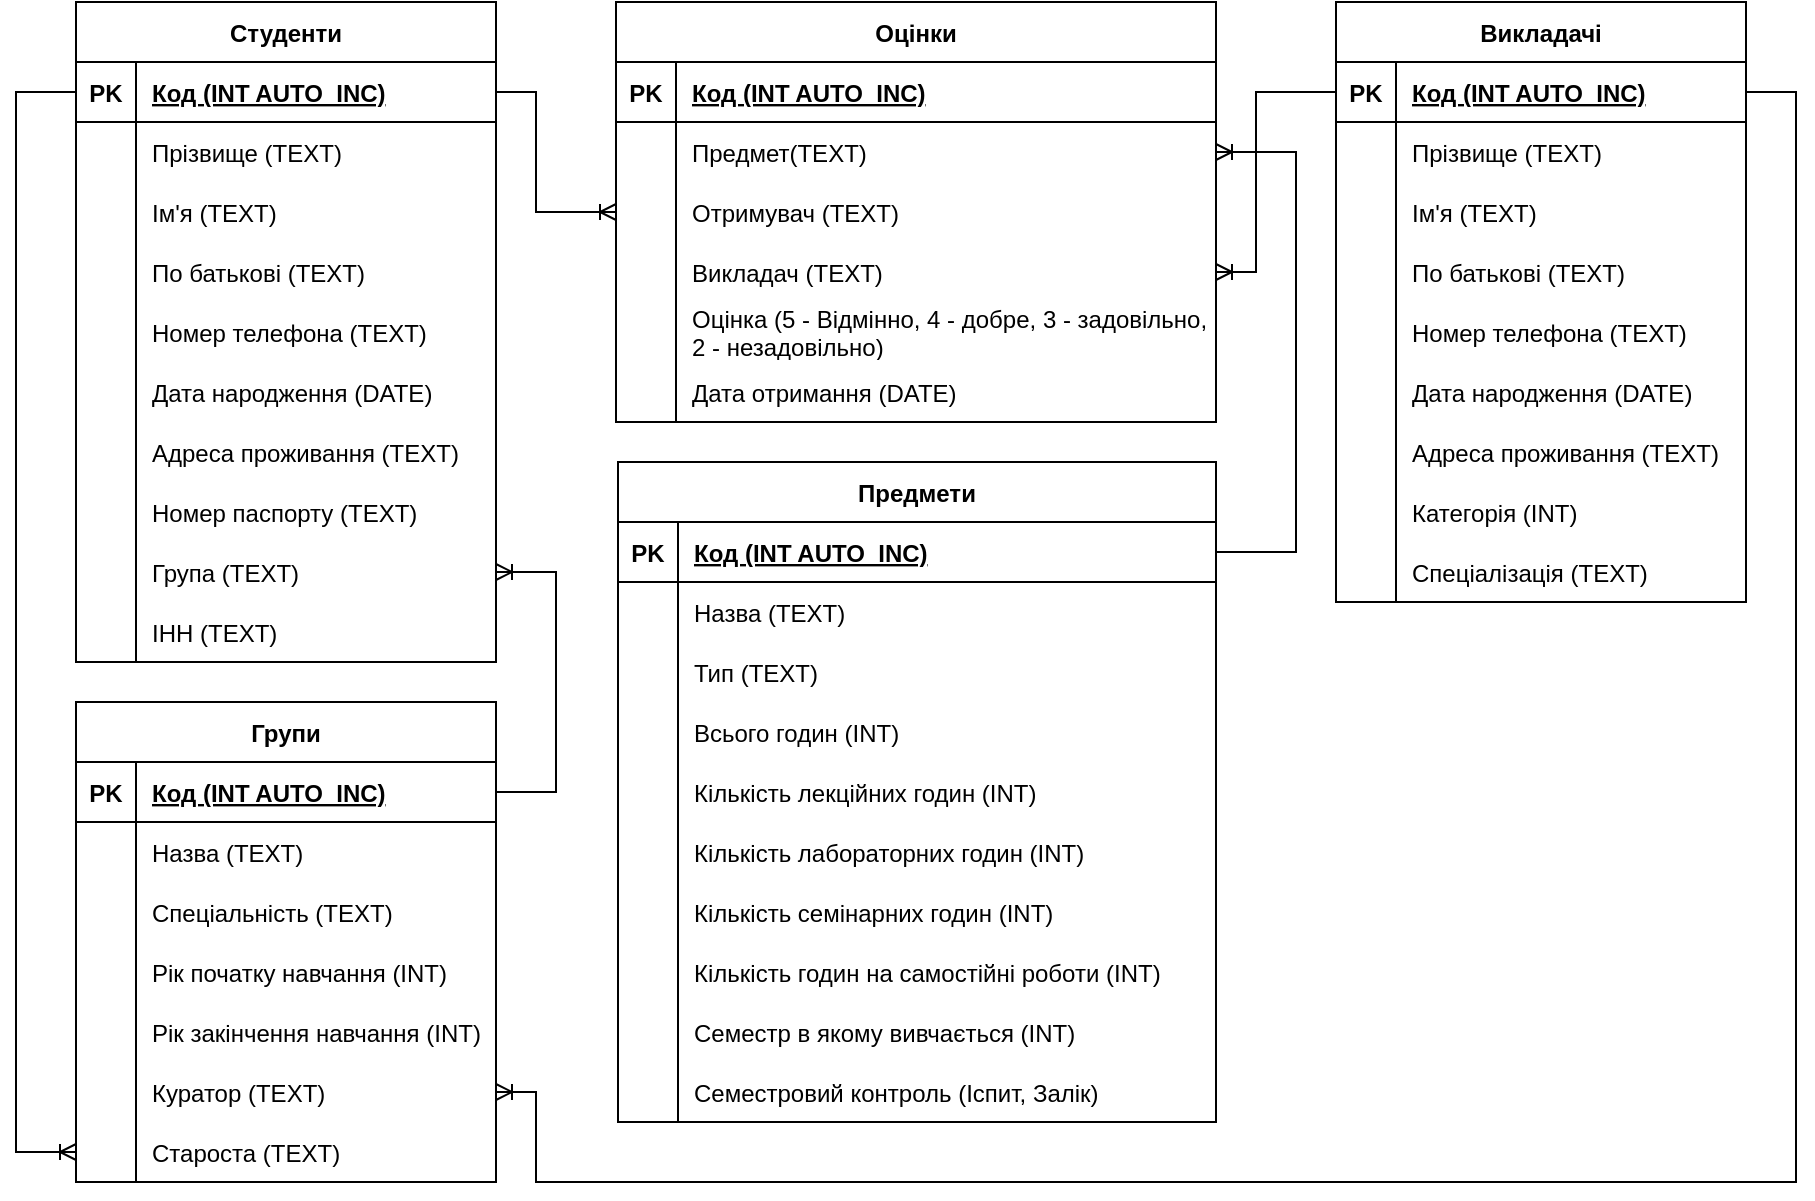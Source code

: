<mxfile version="20.7.4" type="device"><diagram id="RulKoZtTWTz8PTUY03Uj" name="Page-1"><mxGraphModel dx="1193" dy="774" grid="1" gridSize="10" guides="1" tooltips="1" connect="1" arrows="1" fold="1" page="1" pageScale="1" pageWidth="827" pageHeight="1169" background="#FFFFFF" math="0" shadow="0"><root><mxCell id="0"/><mxCell id="1" parent="0"/><mxCell id="1-AX_xBasTlFguqwVppF-2" value="Групи" style="shape=table;startSize=30;container=1;collapsible=1;childLayout=tableLayout;fixedRows=1;rowLines=0;fontStyle=1;align=center;resizeLast=1;" vertex="1" parent="1"><mxGeometry x="450" y="510" width="210" height="240" as="geometry"/></mxCell><mxCell id="1-AX_xBasTlFguqwVppF-3" value="" style="shape=tableRow;horizontal=0;startSize=0;swimlaneHead=0;swimlaneBody=0;fillColor=none;collapsible=0;dropTarget=0;points=[[0,0.5],[1,0.5]];portConstraint=eastwest;top=0;left=0;right=0;bottom=1;" vertex="1" parent="1-AX_xBasTlFguqwVppF-2"><mxGeometry y="30" width="210" height="30" as="geometry"/></mxCell><mxCell id="1-AX_xBasTlFguqwVppF-4" value="PK" style="shape=partialRectangle;connectable=0;fillColor=none;top=0;left=0;bottom=0;right=0;fontStyle=1;overflow=hidden;" vertex="1" parent="1-AX_xBasTlFguqwVppF-3"><mxGeometry width="30" height="30" as="geometry"><mxRectangle width="30" height="30" as="alternateBounds"/></mxGeometry></mxCell><mxCell id="1-AX_xBasTlFguqwVppF-5" value="Код (INT AUTO_INC)" style="shape=partialRectangle;connectable=0;fillColor=none;top=0;left=0;bottom=0;right=0;align=left;spacingLeft=6;fontStyle=5;overflow=hidden;" vertex="1" parent="1-AX_xBasTlFguqwVppF-3"><mxGeometry x="30" width="180" height="30" as="geometry"><mxRectangle width="180" height="30" as="alternateBounds"/></mxGeometry></mxCell><mxCell id="1-AX_xBasTlFguqwVppF-6" value="" style="shape=tableRow;horizontal=0;startSize=0;swimlaneHead=0;swimlaneBody=0;fillColor=none;collapsible=0;dropTarget=0;points=[[0,0.5],[1,0.5]];portConstraint=eastwest;top=0;left=0;right=0;bottom=0;" vertex="1" parent="1-AX_xBasTlFguqwVppF-2"><mxGeometry y="60" width="210" height="30" as="geometry"/></mxCell><mxCell id="1-AX_xBasTlFguqwVppF-7" value="" style="shape=partialRectangle;connectable=0;fillColor=none;top=0;left=0;bottom=0;right=0;editable=1;overflow=hidden;" vertex="1" parent="1-AX_xBasTlFguqwVppF-6"><mxGeometry width="30" height="30" as="geometry"><mxRectangle width="30" height="30" as="alternateBounds"/></mxGeometry></mxCell><mxCell id="1-AX_xBasTlFguqwVppF-8" value="Назва (TEXT)" style="shape=partialRectangle;connectable=0;fillColor=none;top=0;left=0;bottom=0;right=0;align=left;spacingLeft=6;overflow=hidden;" vertex="1" parent="1-AX_xBasTlFguqwVppF-6"><mxGeometry x="30" width="180" height="30" as="geometry"><mxRectangle width="180" height="30" as="alternateBounds"/></mxGeometry></mxCell><mxCell id="1-AX_xBasTlFguqwVppF-9" value="" style="shape=tableRow;horizontal=0;startSize=0;swimlaneHead=0;swimlaneBody=0;fillColor=none;collapsible=0;dropTarget=0;points=[[0,0.5],[1,0.5]];portConstraint=eastwest;top=0;left=0;right=0;bottom=0;" vertex="1" parent="1-AX_xBasTlFguqwVppF-2"><mxGeometry y="90" width="210" height="30" as="geometry"/></mxCell><mxCell id="1-AX_xBasTlFguqwVppF-10" value="" style="shape=partialRectangle;connectable=0;fillColor=none;top=0;left=0;bottom=0;right=0;editable=1;overflow=hidden;" vertex="1" parent="1-AX_xBasTlFguqwVppF-9"><mxGeometry width="30" height="30" as="geometry"><mxRectangle width="30" height="30" as="alternateBounds"/></mxGeometry></mxCell><mxCell id="1-AX_xBasTlFguqwVppF-11" value="Спеціальність (TEXT)" style="shape=partialRectangle;connectable=0;fillColor=none;top=0;left=0;bottom=0;right=0;align=left;spacingLeft=6;overflow=hidden;" vertex="1" parent="1-AX_xBasTlFguqwVppF-9"><mxGeometry x="30" width="180" height="30" as="geometry"><mxRectangle width="180" height="30" as="alternateBounds"/></mxGeometry></mxCell><mxCell id="1-AX_xBasTlFguqwVppF-12" value="" style="shape=tableRow;horizontal=0;startSize=0;swimlaneHead=0;swimlaneBody=0;fillColor=none;collapsible=0;dropTarget=0;points=[[0,0.5],[1,0.5]];portConstraint=eastwest;top=0;left=0;right=0;bottom=0;" vertex="1" parent="1-AX_xBasTlFguqwVppF-2"><mxGeometry y="120" width="210" height="30" as="geometry"/></mxCell><mxCell id="1-AX_xBasTlFguqwVppF-13" value="" style="shape=partialRectangle;connectable=0;fillColor=none;top=0;left=0;bottom=0;right=0;editable=1;overflow=hidden;" vertex="1" parent="1-AX_xBasTlFguqwVppF-12"><mxGeometry width="30" height="30" as="geometry"><mxRectangle width="30" height="30" as="alternateBounds"/></mxGeometry></mxCell><mxCell id="1-AX_xBasTlFguqwVppF-14" value="Рік початку навчання (INT)" style="shape=partialRectangle;connectable=0;fillColor=none;top=0;left=0;bottom=0;right=0;align=left;spacingLeft=6;overflow=hidden;" vertex="1" parent="1-AX_xBasTlFguqwVppF-12"><mxGeometry x="30" width="180" height="30" as="geometry"><mxRectangle width="180" height="30" as="alternateBounds"/></mxGeometry></mxCell><mxCell id="1-AX_xBasTlFguqwVppF-15" style="shape=tableRow;horizontal=0;startSize=0;swimlaneHead=0;swimlaneBody=0;fillColor=none;collapsible=0;dropTarget=0;points=[[0,0.5],[1,0.5]];portConstraint=eastwest;top=0;left=0;right=0;bottom=0;" vertex="1" parent="1-AX_xBasTlFguqwVppF-2"><mxGeometry y="150" width="210" height="30" as="geometry"/></mxCell><mxCell id="1-AX_xBasTlFguqwVppF-16" style="shape=partialRectangle;connectable=0;fillColor=none;top=0;left=0;bottom=0;right=0;editable=1;overflow=hidden;" vertex="1" parent="1-AX_xBasTlFguqwVppF-15"><mxGeometry width="30" height="30" as="geometry"><mxRectangle width="30" height="30" as="alternateBounds"/></mxGeometry></mxCell><mxCell id="1-AX_xBasTlFguqwVppF-17" value="Рік закінчення навчання (INT)" style="shape=partialRectangle;connectable=0;fillColor=none;top=0;left=0;bottom=0;right=0;align=left;spacingLeft=6;overflow=hidden;" vertex="1" parent="1-AX_xBasTlFguqwVppF-15"><mxGeometry x="30" width="180" height="30" as="geometry"><mxRectangle width="180" height="30" as="alternateBounds"/></mxGeometry></mxCell><mxCell id="1-AX_xBasTlFguqwVppF-21" style="shape=tableRow;horizontal=0;startSize=0;swimlaneHead=0;swimlaneBody=0;fillColor=none;collapsible=0;dropTarget=0;points=[[0,0.5],[1,0.5]];portConstraint=eastwest;top=0;left=0;right=0;bottom=0;" vertex="1" parent="1-AX_xBasTlFguqwVppF-2"><mxGeometry y="180" width="210" height="30" as="geometry"/></mxCell><mxCell id="1-AX_xBasTlFguqwVppF-22" style="shape=partialRectangle;connectable=0;fillColor=none;top=0;left=0;bottom=0;right=0;editable=1;overflow=hidden;" vertex="1" parent="1-AX_xBasTlFguqwVppF-21"><mxGeometry width="30" height="30" as="geometry"><mxRectangle width="30" height="30" as="alternateBounds"/></mxGeometry></mxCell><mxCell id="1-AX_xBasTlFguqwVppF-23" value="Куратор (TEXT)" style="shape=partialRectangle;connectable=0;fillColor=none;top=0;left=0;bottom=0;right=0;align=left;spacingLeft=6;overflow=hidden;" vertex="1" parent="1-AX_xBasTlFguqwVppF-21"><mxGeometry x="30" width="180" height="30" as="geometry"><mxRectangle width="180" height="30" as="alternateBounds"/></mxGeometry></mxCell><mxCell id="1-AX_xBasTlFguqwVppF-18" style="shape=tableRow;horizontal=0;startSize=0;swimlaneHead=0;swimlaneBody=0;fillColor=none;collapsible=0;dropTarget=0;points=[[0,0.5],[1,0.5]];portConstraint=eastwest;top=0;left=0;right=0;bottom=0;" vertex="1" parent="1-AX_xBasTlFguqwVppF-2"><mxGeometry y="210" width="210" height="30" as="geometry"/></mxCell><mxCell id="1-AX_xBasTlFguqwVppF-19" style="shape=partialRectangle;connectable=0;fillColor=none;top=0;left=0;bottom=0;right=0;editable=1;overflow=hidden;" vertex="1" parent="1-AX_xBasTlFguqwVppF-18"><mxGeometry width="30" height="30" as="geometry"><mxRectangle width="30" height="30" as="alternateBounds"/></mxGeometry></mxCell><mxCell id="1-AX_xBasTlFguqwVppF-20" value="Староста (TEXT)" style="shape=partialRectangle;connectable=0;fillColor=none;top=0;left=0;bottom=0;right=0;align=left;spacingLeft=6;overflow=hidden;" vertex="1" parent="1-AX_xBasTlFguqwVppF-18"><mxGeometry x="30" width="180" height="30" as="geometry"><mxRectangle width="180" height="30" as="alternateBounds"/></mxGeometry></mxCell><mxCell id="1-AX_xBasTlFguqwVppF-24" value="Студенти" style="shape=table;startSize=30;container=1;collapsible=1;childLayout=tableLayout;fixedRows=1;rowLines=0;fontStyle=1;align=center;resizeLast=1;" vertex="1" parent="1"><mxGeometry x="450" y="160" width="210" height="330" as="geometry"/></mxCell><mxCell id="1-AX_xBasTlFguqwVppF-25" value="" style="shape=tableRow;horizontal=0;startSize=0;swimlaneHead=0;swimlaneBody=0;fillColor=none;collapsible=0;dropTarget=0;points=[[0,0.5],[1,0.5]];portConstraint=eastwest;top=0;left=0;right=0;bottom=1;" vertex="1" parent="1-AX_xBasTlFguqwVppF-24"><mxGeometry y="30" width="210" height="30" as="geometry"/></mxCell><mxCell id="1-AX_xBasTlFguqwVppF-26" value="PK" style="shape=partialRectangle;connectable=0;fillColor=none;top=0;left=0;bottom=0;right=0;fontStyle=1;overflow=hidden;" vertex="1" parent="1-AX_xBasTlFguqwVppF-25"><mxGeometry width="30" height="30" as="geometry"><mxRectangle width="30" height="30" as="alternateBounds"/></mxGeometry></mxCell><mxCell id="1-AX_xBasTlFguqwVppF-27" value="Код (INT AUTO_INC)" style="shape=partialRectangle;connectable=0;fillColor=none;top=0;left=0;bottom=0;right=0;align=left;spacingLeft=6;fontStyle=5;overflow=hidden;" vertex="1" parent="1-AX_xBasTlFguqwVppF-25"><mxGeometry x="30" width="180" height="30" as="geometry"><mxRectangle width="180" height="30" as="alternateBounds"/></mxGeometry></mxCell><mxCell id="1-AX_xBasTlFguqwVppF-28" value="" style="shape=tableRow;horizontal=0;startSize=0;swimlaneHead=0;swimlaneBody=0;fillColor=none;collapsible=0;dropTarget=0;points=[[0,0.5],[1,0.5]];portConstraint=eastwest;top=0;left=0;right=0;bottom=0;" vertex="1" parent="1-AX_xBasTlFguqwVppF-24"><mxGeometry y="60" width="210" height="30" as="geometry"/></mxCell><mxCell id="1-AX_xBasTlFguqwVppF-29" value="" style="shape=partialRectangle;connectable=0;fillColor=none;top=0;left=0;bottom=0;right=0;editable=1;overflow=hidden;" vertex="1" parent="1-AX_xBasTlFguqwVppF-28"><mxGeometry width="30" height="30" as="geometry"><mxRectangle width="30" height="30" as="alternateBounds"/></mxGeometry></mxCell><mxCell id="1-AX_xBasTlFguqwVppF-30" value="Прізвище (TEXT)" style="shape=partialRectangle;connectable=0;fillColor=none;top=0;left=0;bottom=0;right=0;align=left;spacingLeft=6;overflow=hidden;" vertex="1" parent="1-AX_xBasTlFguqwVppF-28"><mxGeometry x="30" width="180" height="30" as="geometry"><mxRectangle width="180" height="30" as="alternateBounds"/></mxGeometry></mxCell><mxCell id="1-AX_xBasTlFguqwVppF-31" value="" style="shape=tableRow;horizontal=0;startSize=0;swimlaneHead=0;swimlaneBody=0;fillColor=none;collapsible=0;dropTarget=0;points=[[0,0.5],[1,0.5]];portConstraint=eastwest;top=0;left=0;right=0;bottom=0;" vertex="1" parent="1-AX_xBasTlFguqwVppF-24"><mxGeometry y="90" width="210" height="30" as="geometry"/></mxCell><mxCell id="1-AX_xBasTlFguqwVppF-32" value="" style="shape=partialRectangle;connectable=0;fillColor=none;top=0;left=0;bottom=0;right=0;editable=1;overflow=hidden;" vertex="1" parent="1-AX_xBasTlFguqwVppF-31"><mxGeometry width="30" height="30" as="geometry"><mxRectangle width="30" height="30" as="alternateBounds"/></mxGeometry></mxCell><mxCell id="1-AX_xBasTlFguqwVppF-33" value="Ім'я (TEXT)" style="shape=partialRectangle;connectable=0;fillColor=none;top=0;left=0;bottom=0;right=0;align=left;spacingLeft=6;overflow=hidden;" vertex="1" parent="1-AX_xBasTlFguqwVppF-31"><mxGeometry x="30" width="180" height="30" as="geometry"><mxRectangle width="180" height="30" as="alternateBounds"/></mxGeometry></mxCell><mxCell id="1-AX_xBasTlFguqwVppF-34" value="" style="shape=tableRow;horizontal=0;startSize=0;swimlaneHead=0;swimlaneBody=0;fillColor=none;collapsible=0;dropTarget=0;points=[[0,0.5],[1,0.5]];portConstraint=eastwest;top=0;left=0;right=0;bottom=0;" vertex="1" parent="1-AX_xBasTlFguqwVppF-24"><mxGeometry y="120" width="210" height="30" as="geometry"/></mxCell><mxCell id="1-AX_xBasTlFguqwVppF-35" value="" style="shape=partialRectangle;connectable=0;fillColor=none;top=0;left=0;bottom=0;right=0;editable=1;overflow=hidden;" vertex="1" parent="1-AX_xBasTlFguqwVppF-34"><mxGeometry width="30" height="30" as="geometry"><mxRectangle width="30" height="30" as="alternateBounds"/></mxGeometry></mxCell><mxCell id="1-AX_xBasTlFguqwVppF-36" value="По батькові (TEXT)" style="shape=partialRectangle;connectable=0;fillColor=none;top=0;left=0;bottom=0;right=0;align=left;spacingLeft=6;overflow=hidden;" vertex="1" parent="1-AX_xBasTlFguqwVppF-34"><mxGeometry x="30" width="180" height="30" as="geometry"><mxRectangle width="180" height="30" as="alternateBounds"/></mxGeometry></mxCell><mxCell id="1-AX_xBasTlFguqwVppF-40" style="shape=tableRow;horizontal=0;startSize=0;swimlaneHead=0;swimlaneBody=0;fillColor=none;collapsible=0;dropTarget=0;points=[[0,0.5],[1,0.5]];portConstraint=eastwest;top=0;left=0;right=0;bottom=0;" vertex="1" parent="1-AX_xBasTlFguqwVppF-24"><mxGeometry y="150" width="210" height="30" as="geometry"/></mxCell><mxCell id="1-AX_xBasTlFguqwVppF-41" style="shape=partialRectangle;connectable=0;fillColor=none;top=0;left=0;bottom=0;right=0;editable=1;overflow=hidden;" vertex="1" parent="1-AX_xBasTlFguqwVppF-40"><mxGeometry width="30" height="30" as="geometry"><mxRectangle width="30" height="30" as="alternateBounds"/></mxGeometry></mxCell><mxCell id="1-AX_xBasTlFguqwVppF-42" value="Номер телефона (TEXT)" style="shape=partialRectangle;connectable=0;fillColor=none;top=0;left=0;bottom=0;right=0;align=left;spacingLeft=6;overflow=hidden;" vertex="1" parent="1-AX_xBasTlFguqwVppF-40"><mxGeometry x="30" width="180" height="30" as="geometry"><mxRectangle width="180" height="30" as="alternateBounds"/></mxGeometry></mxCell><mxCell id="1-AX_xBasTlFguqwVppF-43" style="shape=tableRow;horizontal=0;startSize=0;swimlaneHead=0;swimlaneBody=0;fillColor=none;collapsible=0;dropTarget=0;points=[[0,0.5],[1,0.5]];portConstraint=eastwest;top=0;left=0;right=0;bottom=0;" vertex="1" parent="1-AX_xBasTlFguqwVppF-24"><mxGeometry y="180" width="210" height="30" as="geometry"/></mxCell><mxCell id="1-AX_xBasTlFguqwVppF-44" style="shape=partialRectangle;connectable=0;fillColor=none;top=0;left=0;bottom=0;right=0;editable=1;overflow=hidden;" vertex="1" parent="1-AX_xBasTlFguqwVppF-43"><mxGeometry width="30" height="30" as="geometry"><mxRectangle width="30" height="30" as="alternateBounds"/></mxGeometry></mxCell><mxCell id="1-AX_xBasTlFguqwVppF-45" value="Дата народження (DATE)" style="shape=partialRectangle;connectable=0;fillColor=none;top=0;left=0;bottom=0;right=0;align=left;spacingLeft=6;overflow=hidden;" vertex="1" parent="1-AX_xBasTlFguqwVppF-43"><mxGeometry x="30" width="180" height="30" as="geometry"><mxRectangle width="180" height="30" as="alternateBounds"/></mxGeometry></mxCell><mxCell id="1-AX_xBasTlFguqwVppF-55" style="shape=tableRow;horizontal=0;startSize=0;swimlaneHead=0;swimlaneBody=0;fillColor=none;collapsible=0;dropTarget=0;points=[[0,0.5],[1,0.5]];portConstraint=eastwest;top=0;left=0;right=0;bottom=0;" vertex="1" parent="1-AX_xBasTlFguqwVppF-24"><mxGeometry y="210" width="210" height="30" as="geometry"/></mxCell><mxCell id="1-AX_xBasTlFguqwVppF-56" style="shape=partialRectangle;connectable=0;fillColor=none;top=0;left=0;bottom=0;right=0;editable=1;overflow=hidden;" vertex="1" parent="1-AX_xBasTlFguqwVppF-55"><mxGeometry width="30" height="30" as="geometry"><mxRectangle width="30" height="30" as="alternateBounds"/></mxGeometry></mxCell><mxCell id="1-AX_xBasTlFguqwVppF-57" value="Адреса проживання (TEXT)" style="shape=partialRectangle;connectable=0;fillColor=none;top=0;left=0;bottom=0;right=0;align=left;spacingLeft=6;overflow=hidden;" vertex="1" parent="1-AX_xBasTlFguqwVppF-55"><mxGeometry x="30" width="180" height="30" as="geometry"><mxRectangle width="180" height="30" as="alternateBounds"/></mxGeometry></mxCell><mxCell id="1-AX_xBasTlFguqwVppF-52" style="shape=tableRow;horizontal=0;startSize=0;swimlaneHead=0;swimlaneBody=0;fillColor=none;collapsible=0;dropTarget=0;points=[[0,0.5],[1,0.5]];portConstraint=eastwest;top=0;left=0;right=0;bottom=0;" vertex="1" parent="1-AX_xBasTlFguqwVppF-24"><mxGeometry y="240" width="210" height="30" as="geometry"/></mxCell><mxCell id="1-AX_xBasTlFguqwVppF-53" style="shape=partialRectangle;connectable=0;fillColor=none;top=0;left=0;bottom=0;right=0;editable=1;overflow=hidden;" vertex="1" parent="1-AX_xBasTlFguqwVppF-52"><mxGeometry width="30" height="30" as="geometry"><mxRectangle width="30" height="30" as="alternateBounds"/></mxGeometry></mxCell><mxCell id="1-AX_xBasTlFguqwVppF-54" value="Номер паспорту (TEXT)" style="shape=partialRectangle;connectable=0;fillColor=none;top=0;left=0;bottom=0;right=0;align=left;spacingLeft=6;overflow=hidden;" vertex="1" parent="1-AX_xBasTlFguqwVppF-52"><mxGeometry x="30" width="180" height="30" as="geometry"><mxRectangle width="180" height="30" as="alternateBounds"/></mxGeometry></mxCell><mxCell id="1-AX_xBasTlFguqwVppF-49" style="shape=tableRow;horizontal=0;startSize=0;swimlaneHead=0;swimlaneBody=0;fillColor=none;collapsible=0;dropTarget=0;points=[[0,0.5],[1,0.5]];portConstraint=eastwest;top=0;left=0;right=0;bottom=0;" vertex="1" parent="1-AX_xBasTlFguqwVppF-24"><mxGeometry y="270" width="210" height="30" as="geometry"/></mxCell><mxCell id="1-AX_xBasTlFguqwVppF-50" style="shape=partialRectangle;connectable=0;fillColor=none;top=0;left=0;bottom=0;right=0;editable=1;overflow=hidden;" vertex="1" parent="1-AX_xBasTlFguqwVppF-49"><mxGeometry width="30" height="30" as="geometry"><mxRectangle width="30" height="30" as="alternateBounds"/></mxGeometry></mxCell><mxCell id="1-AX_xBasTlFguqwVppF-51" value="Група (TEXT)" style="shape=partialRectangle;connectable=0;fillColor=none;top=0;left=0;bottom=0;right=0;align=left;spacingLeft=6;overflow=hidden;" vertex="1" parent="1-AX_xBasTlFguqwVppF-49"><mxGeometry x="30" width="180" height="30" as="geometry"><mxRectangle width="180" height="30" as="alternateBounds"/></mxGeometry></mxCell><mxCell id="1-AX_xBasTlFguqwVppF-46" style="shape=tableRow;horizontal=0;startSize=0;swimlaneHead=0;swimlaneBody=0;fillColor=none;collapsible=0;dropTarget=0;points=[[0,0.5],[1,0.5]];portConstraint=eastwest;top=0;left=0;right=0;bottom=0;" vertex="1" parent="1-AX_xBasTlFguqwVppF-24"><mxGeometry y="300" width="210" height="30" as="geometry"/></mxCell><mxCell id="1-AX_xBasTlFguqwVppF-47" style="shape=partialRectangle;connectable=0;fillColor=none;top=0;left=0;bottom=0;right=0;editable=1;overflow=hidden;" vertex="1" parent="1-AX_xBasTlFguqwVppF-46"><mxGeometry width="30" height="30" as="geometry"><mxRectangle width="30" height="30" as="alternateBounds"/></mxGeometry></mxCell><mxCell id="1-AX_xBasTlFguqwVppF-48" value="ІНН (TEXT)" style="shape=partialRectangle;connectable=0;fillColor=none;top=0;left=0;bottom=0;right=0;align=left;spacingLeft=6;overflow=hidden;" vertex="1" parent="1-AX_xBasTlFguqwVppF-46"><mxGeometry x="30" width="180" height="30" as="geometry"><mxRectangle width="180" height="30" as="alternateBounds"/></mxGeometry></mxCell><mxCell id="1-AX_xBasTlFguqwVppF-58" value="Викладачі" style="shape=table;startSize=30;container=1;collapsible=1;childLayout=tableLayout;fixedRows=1;rowLines=0;fontStyle=1;align=center;resizeLast=1;" vertex="1" parent="1"><mxGeometry x="1080" y="160" width="205" height="300" as="geometry"/></mxCell><mxCell id="1-AX_xBasTlFguqwVppF-59" value="" style="shape=tableRow;horizontal=0;startSize=0;swimlaneHead=0;swimlaneBody=0;fillColor=none;collapsible=0;dropTarget=0;points=[[0,0.5],[1,0.5]];portConstraint=eastwest;top=0;left=0;right=0;bottom=1;" vertex="1" parent="1-AX_xBasTlFguqwVppF-58"><mxGeometry y="30" width="205" height="30" as="geometry"/></mxCell><mxCell id="1-AX_xBasTlFguqwVppF-60" value="PK" style="shape=partialRectangle;connectable=0;fillColor=none;top=0;left=0;bottom=0;right=0;fontStyle=1;overflow=hidden;" vertex="1" parent="1-AX_xBasTlFguqwVppF-59"><mxGeometry width="30" height="30" as="geometry"><mxRectangle width="30" height="30" as="alternateBounds"/></mxGeometry></mxCell><mxCell id="1-AX_xBasTlFguqwVppF-61" value="Код (INT AUTO_INC)" style="shape=partialRectangle;connectable=0;fillColor=none;top=0;left=0;bottom=0;right=0;align=left;spacingLeft=6;fontStyle=5;overflow=hidden;" vertex="1" parent="1-AX_xBasTlFguqwVppF-59"><mxGeometry x="30" width="175" height="30" as="geometry"><mxRectangle width="175" height="30" as="alternateBounds"/></mxGeometry></mxCell><mxCell id="1-AX_xBasTlFguqwVppF-62" value="" style="shape=tableRow;horizontal=0;startSize=0;swimlaneHead=0;swimlaneBody=0;fillColor=none;collapsible=0;dropTarget=0;points=[[0,0.5],[1,0.5]];portConstraint=eastwest;top=0;left=0;right=0;bottom=0;" vertex="1" parent="1-AX_xBasTlFguqwVppF-58"><mxGeometry y="60" width="205" height="30" as="geometry"/></mxCell><mxCell id="1-AX_xBasTlFguqwVppF-63" value="" style="shape=partialRectangle;connectable=0;fillColor=none;top=0;left=0;bottom=0;right=0;editable=1;overflow=hidden;" vertex="1" parent="1-AX_xBasTlFguqwVppF-62"><mxGeometry width="30" height="30" as="geometry"><mxRectangle width="30" height="30" as="alternateBounds"/></mxGeometry></mxCell><mxCell id="1-AX_xBasTlFguqwVppF-64" value="Прізвище (TEXT)" style="shape=partialRectangle;connectable=0;fillColor=none;top=0;left=0;bottom=0;right=0;align=left;spacingLeft=6;overflow=hidden;" vertex="1" parent="1-AX_xBasTlFguqwVppF-62"><mxGeometry x="30" width="175" height="30" as="geometry"><mxRectangle width="175" height="30" as="alternateBounds"/></mxGeometry></mxCell><mxCell id="1-AX_xBasTlFguqwVppF-65" value="" style="shape=tableRow;horizontal=0;startSize=0;swimlaneHead=0;swimlaneBody=0;fillColor=none;collapsible=0;dropTarget=0;points=[[0,0.5],[1,0.5]];portConstraint=eastwest;top=0;left=0;right=0;bottom=0;" vertex="1" parent="1-AX_xBasTlFguqwVppF-58"><mxGeometry y="90" width="205" height="30" as="geometry"/></mxCell><mxCell id="1-AX_xBasTlFguqwVppF-66" value="" style="shape=partialRectangle;connectable=0;fillColor=none;top=0;left=0;bottom=0;right=0;editable=1;overflow=hidden;" vertex="1" parent="1-AX_xBasTlFguqwVppF-65"><mxGeometry width="30" height="30" as="geometry"><mxRectangle width="30" height="30" as="alternateBounds"/></mxGeometry></mxCell><mxCell id="1-AX_xBasTlFguqwVppF-67" value="Ім'я (TEXT)" style="shape=partialRectangle;connectable=0;fillColor=none;top=0;left=0;bottom=0;right=0;align=left;spacingLeft=6;overflow=hidden;" vertex="1" parent="1-AX_xBasTlFguqwVppF-65"><mxGeometry x="30" width="175" height="30" as="geometry"><mxRectangle width="175" height="30" as="alternateBounds"/></mxGeometry></mxCell><mxCell id="1-AX_xBasTlFguqwVppF-68" value="" style="shape=tableRow;horizontal=0;startSize=0;swimlaneHead=0;swimlaneBody=0;fillColor=none;collapsible=0;dropTarget=0;points=[[0,0.5],[1,0.5]];portConstraint=eastwest;top=0;left=0;right=0;bottom=0;" vertex="1" parent="1-AX_xBasTlFguqwVppF-58"><mxGeometry y="120" width="205" height="30" as="geometry"/></mxCell><mxCell id="1-AX_xBasTlFguqwVppF-69" value="" style="shape=partialRectangle;connectable=0;fillColor=none;top=0;left=0;bottom=0;right=0;editable=1;overflow=hidden;" vertex="1" parent="1-AX_xBasTlFguqwVppF-68"><mxGeometry width="30" height="30" as="geometry"><mxRectangle width="30" height="30" as="alternateBounds"/></mxGeometry></mxCell><mxCell id="1-AX_xBasTlFguqwVppF-70" value="По батькові (TEXT)" style="shape=partialRectangle;connectable=0;fillColor=none;top=0;left=0;bottom=0;right=0;align=left;spacingLeft=6;overflow=hidden;" vertex="1" parent="1-AX_xBasTlFguqwVppF-68"><mxGeometry x="30" width="175" height="30" as="geometry"><mxRectangle width="175" height="30" as="alternateBounds"/></mxGeometry></mxCell><mxCell id="1-AX_xBasTlFguqwVppF-71" style="shape=tableRow;horizontal=0;startSize=0;swimlaneHead=0;swimlaneBody=0;fillColor=none;collapsible=0;dropTarget=0;points=[[0,0.5],[1,0.5]];portConstraint=eastwest;top=0;left=0;right=0;bottom=0;" vertex="1" parent="1-AX_xBasTlFguqwVppF-58"><mxGeometry y="150" width="205" height="30" as="geometry"/></mxCell><mxCell id="1-AX_xBasTlFguqwVppF-72" style="shape=partialRectangle;connectable=0;fillColor=none;top=0;left=0;bottom=0;right=0;editable=1;overflow=hidden;" vertex="1" parent="1-AX_xBasTlFguqwVppF-71"><mxGeometry width="30" height="30" as="geometry"><mxRectangle width="30" height="30" as="alternateBounds"/></mxGeometry></mxCell><mxCell id="1-AX_xBasTlFguqwVppF-73" value="Номер телефона (TEXT)" style="shape=partialRectangle;connectable=0;fillColor=none;top=0;left=0;bottom=0;right=0;align=left;spacingLeft=6;overflow=hidden;" vertex="1" parent="1-AX_xBasTlFguqwVppF-71"><mxGeometry x="30" width="175" height="30" as="geometry"><mxRectangle width="175" height="30" as="alternateBounds"/></mxGeometry></mxCell><mxCell id="1-AX_xBasTlFguqwVppF-74" style="shape=tableRow;horizontal=0;startSize=0;swimlaneHead=0;swimlaneBody=0;fillColor=none;collapsible=0;dropTarget=0;points=[[0,0.5],[1,0.5]];portConstraint=eastwest;top=0;left=0;right=0;bottom=0;" vertex="1" parent="1-AX_xBasTlFguqwVppF-58"><mxGeometry y="180" width="205" height="30" as="geometry"/></mxCell><mxCell id="1-AX_xBasTlFguqwVppF-75" style="shape=partialRectangle;connectable=0;fillColor=none;top=0;left=0;bottom=0;right=0;editable=1;overflow=hidden;" vertex="1" parent="1-AX_xBasTlFguqwVppF-74"><mxGeometry width="30" height="30" as="geometry"><mxRectangle width="30" height="30" as="alternateBounds"/></mxGeometry></mxCell><mxCell id="1-AX_xBasTlFguqwVppF-76" value="Дата народження (DATE)" style="shape=partialRectangle;connectable=0;fillColor=none;top=0;left=0;bottom=0;right=0;align=left;spacingLeft=6;overflow=hidden;" vertex="1" parent="1-AX_xBasTlFguqwVppF-74"><mxGeometry x="30" width="175" height="30" as="geometry"><mxRectangle width="175" height="30" as="alternateBounds"/></mxGeometry></mxCell><mxCell id="1-AX_xBasTlFguqwVppF-77" style="shape=tableRow;horizontal=0;startSize=0;swimlaneHead=0;swimlaneBody=0;fillColor=none;collapsible=0;dropTarget=0;points=[[0,0.5],[1,0.5]];portConstraint=eastwest;top=0;left=0;right=0;bottom=0;" vertex="1" parent="1-AX_xBasTlFguqwVppF-58"><mxGeometry y="210" width="205" height="30" as="geometry"/></mxCell><mxCell id="1-AX_xBasTlFguqwVppF-78" style="shape=partialRectangle;connectable=0;fillColor=none;top=0;left=0;bottom=0;right=0;editable=1;overflow=hidden;" vertex="1" parent="1-AX_xBasTlFguqwVppF-77"><mxGeometry width="30" height="30" as="geometry"><mxRectangle width="30" height="30" as="alternateBounds"/></mxGeometry></mxCell><mxCell id="1-AX_xBasTlFguqwVppF-79" value="Адреса проживання (TEXT)" style="shape=partialRectangle;connectable=0;fillColor=none;top=0;left=0;bottom=0;right=0;align=left;spacingLeft=6;overflow=hidden;" vertex="1" parent="1-AX_xBasTlFguqwVppF-77"><mxGeometry x="30" width="175" height="30" as="geometry"><mxRectangle width="175" height="30" as="alternateBounds"/></mxGeometry></mxCell><mxCell id="1-AX_xBasTlFguqwVppF-80" style="shape=tableRow;horizontal=0;startSize=0;swimlaneHead=0;swimlaneBody=0;fillColor=none;collapsible=0;dropTarget=0;points=[[0,0.5],[1,0.5]];portConstraint=eastwest;top=0;left=0;right=0;bottom=0;" vertex="1" parent="1-AX_xBasTlFguqwVppF-58"><mxGeometry y="240" width="205" height="30" as="geometry"/></mxCell><mxCell id="1-AX_xBasTlFguqwVppF-81" style="shape=partialRectangle;connectable=0;fillColor=none;top=0;left=0;bottom=0;right=0;editable=1;overflow=hidden;" vertex="1" parent="1-AX_xBasTlFguqwVppF-80"><mxGeometry width="30" height="30" as="geometry"><mxRectangle width="30" height="30" as="alternateBounds"/></mxGeometry></mxCell><mxCell id="1-AX_xBasTlFguqwVppF-82" value="Категорія (INT)" style="shape=partialRectangle;connectable=0;fillColor=none;top=0;left=0;bottom=0;right=0;align=left;spacingLeft=6;overflow=hidden;" vertex="1" parent="1-AX_xBasTlFguqwVppF-80"><mxGeometry x="30" width="175" height="30" as="geometry"><mxRectangle width="175" height="30" as="alternateBounds"/></mxGeometry></mxCell><mxCell id="1-AX_xBasTlFguqwVppF-83" style="shape=tableRow;horizontal=0;startSize=0;swimlaneHead=0;swimlaneBody=0;fillColor=none;collapsible=0;dropTarget=0;points=[[0,0.5],[1,0.5]];portConstraint=eastwest;top=0;left=0;right=0;bottom=0;" vertex="1" parent="1-AX_xBasTlFguqwVppF-58"><mxGeometry y="270" width="205" height="30" as="geometry"/></mxCell><mxCell id="1-AX_xBasTlFguqwVppF-84" style="shape=partialRectangle;connectable=0;fillColor=none;top=0;left=0;bottom=0;right=0;editable=1;overflow=hidden;" vertex="1" parent="1-AX_xBasTlFguqwVppF-83"><mxGeometry width="30" height="30" as="geometry"><mxRectangle width="30" height="30" as="alternateBounds"/></mxGeometry></mxCell><mxCell id="1-AX_xBasTlFguqwVppF-85" value="Спеціалізація (TEXT)" style="shape=partialRectangle;connectable=0;fillColor=none;top=0;left=0;bottom=0;right=0;align=left;spacingLeft=6;overflow=hidden;" vertex="1" parent="1-AX_xBasTlFguqwVppF-83"><mxGeometry x="30" width="175" height="30" as="geometry"><mxRectangle width="175" height="30" as="alternateBounds"/></mxGeometry></mxCell><mxCell id="1-AX_xBasTlFguqwVppF-89" value="Оцінки" style="shape=table;startSize=30;container=1;collapsible=1;childLayout=tableLayout;fixedRows=1;rowLines=0;fontStyle=1;align=center;resizeLast=1;" vertex="1" parent="1"><mxGeometry x="720" y="160" width="300" height="210" as="geometry"/></mxCell><mxCell id="1-AX_xBasTlFguqwVppF-90" value="" style="shape=tableRow;horizontal=0;startSize=0;swimlaneHead=0;swimlaneBody=0;fillColor=none;collapsible=0;dropTarget=0;points=[[0,0.5],[1,0.5]];portConstraint=eastwest;top=0;left=0;right=0;bottom=1;" vertex="1" parent="1-AX_xBasTlFguqwVppF-89"><mxGeometry y="30" width="300" height="30" as="geometry"/></mxCell><mxCell id="1-AX_xBasTlFguqwVppF-91" value="PK" style="shape=partialRectangle;connectable=0;fillColor=none;top=0;left=0;bottom=0;right=0;fontStyle=1;overflow=hidden;" vertex="1" parent="1-AX_xBasTlFguqwVppF-90"><mxGeometry width="30" height="30" as="geometry"><mxRectangle width="30" height="30" as="alternateBounds"/></mxGeometry></mxCell><mxCell id="1-AX_xBasTlFguqwVppF-92" value="Код (INT AUTO_INC)" style="shape=partialRectangle;connectable=0;fillColor=none;top=0;left=0;bottom=0;right=0;align=left;spacingLeft=6;fontStyle=5;overflow=hidden;" vertex="1" parent="1-AX_xBasTlFguqwVppF-90"><mxGeometry x="30" width="270" height="30" as="geometry"><mxRectangle width="270" height="30" as="alternateBounds"/></mxGeometry></mxCell><mxCell id="1-AX_xBasTlFguqwVppF-93" value="" style="shape=tableRow;horizontal=0;startSize=0;swimlaneHead=0;swimlaneBody=0;fillColor=none;collapsible=0;dropTarget=0;points=[[0,0.5],[1,0.5]];portConstraint=eastwest;top=0;left=0;right=0;bottom=0;" vertex="1" parent="1-AX_xBasTlFguqwVppF-89"><mxGeometry y="60" width="300" height="30" as="geometry"/></mxCell><mxCell id="1-AX_xBasTlFguqwVppF-94" value="" style="shape=partialRectangle;connectable=0;fillColor=none;top=0;left=0;bottom=0;right=0;editable=1;overflow=hidden;" vertex="1" parent="1-AX_xBasTlFguqwVppF-93"><mxGeometry width="30" height="30" as="geometry"><mxRectangle width="30" height="30" as="alternateBounds"/></mxGeometry></mxCell><mxCell id="1-AX_xBasTlFguqwVppF-95" value="Предмет(TEXT)" style="shape=partialRectangle;connectable=0;fillColor=none;top=0;left=0;bottom=0;right=0;align=left;spacingLeft=6;overflow=hidden;" vertex="1" parent="1-AX_xBasTlFguqwVppF-93"><mxGeometry x="30" width="270" height="30" as="geometry"><mxRectangle width="270" height="30" as="alternateBounds"/></mxGeometry></mxCell><mxCell id="1-AX_xBasTlFguqwVppF-96" value="" style="shape=tableRow;horizontal=0;startSize=0;swimlaneHead=0;swimlaneBody=0;fillColor=none;collapsible=0;dropTarget=0;points=[[0,0.5],[1,0.5]];portConstraint=eastwest;top=0;left=0;right=0;bottom=0;" vertex="1" parent="1-AX_xBasTlFguqwVppF-89"><mxGeometry y="90" width="300" height="30" as="geometry"/></mxCell><mxCell id="1-AX_xBasTlFguqwVppF-97" value="" style="shape=partialRectangle;connectable=0;fillColor=none;top=0;left=0;bottom=0;right=0;editable=1;overflow=hidden;" vertex="1" parent="1-AX_xBasTlFguqwVppF-96"><mxGeometry width="30" height="30" as="geometry"><mxRectangle width="30" height="30" as="alternateBounds"/></mxGeometry></mxCell><mxCell id="1-AX_xBasTlFguqwVppF-98" value="Отримувач (TEXT)" style="shape=partialRectangle;connectable=0;fillColor=none;top=0;left=0;bottom=0;right=0;align=left;spacingLeft=6;overflow=hidden;" vertex="1" parent="1-AX_xBasTlFguqwVppF-96"><mxGeometry x="30" width="270" height="30" as="geometry"><mxRectangle width="270" height="30" as="alternateBounds"/></mxGeometry></mxCell><mxCell id="1-AX_xBasTlFguqwVppF-99" value="" style="shape=tableRow;horizontal=0;startSize=0;swimlaneHead=0;swimlaneBody=0;fillColor=none;collapsible=0;dropTarget=0;points=[[0,0.5],[1,0.5]];portConstraint=eastwest;top=0;left=0;right=0;bottom=0;" vertex="1" parent="1-AX_xBasTlFguqwVppF-89"><mxGeometry y="120" width="300" height="30" as="geometry"/></mxCell><mxCell id="1-AX_xBasTlFguqwVppF-100" value="" style="shape=partialRectangle;connectable=0;fillColor=none;top=0;left=0;bottom=0;right=0;editable=1;overflow=hidden;" vertex="1" parent="1-AX_xBasTlFguqwVppF-99"><mxGeometry width="30" height="30" as="geometry"><mxRectangle width="30" height="30" as="alternateBounds"/></mxGeometry></mxCell><mxCell id="1-AX_xBasTlFguqwVppF-101" value="Викладач (TEXT)" style="shape=partialRectangle;connectable=0;fillColor=none;top=0;left=0;bottom=0;right=0;align=left;spacingLeft=6;overflow=hidden;" vertex="1" parent="1-AX_xBasTlFguqwVppF-99"><mxGeometry x="30" width="270" height="30" as="geometry"><mxRectangle width="270" height="30" as="alternateBounds"/></mxGeometry></mxCell><mxCell id="1-AX_xBasTlFguqwVppF-102" style="shape=tableRow;horizontal=0;startSize=0;swimlaneHead=0;swimlaneBody=0;fillColor=none;collapsible=0;dropTarget=0;points=[[0,0.5],[1,0.5]];portConstraint=eastwest;top=0;left=0;right=0;bottom=0;" vertex="1" parent="1-AX_xBasTlFguqwVppF-89"><mxGeometry y="150" width="300" height="30" as="geometry"/></mxCell><mxCell id="1-AX_xBasTlFguqwVppF-103" style="shape=partialRectangle;connectable=0;fillColor=none;top=0;left=0;bottom=0;right=0;editable=1;overflow=hidden;" vertex="1" parent="1-AX_xBasTlFguqwVppF-102"><mxGeometry width="30" height="30" as="geometry"><mxRectangle width="30" height="30" as="alternateBounds"/></mxGeometry></mxCell><mxCell id="1-AX_xBasTlFguqwVppF-104" value="Оцінка (5 - Відмінно, 4 - добре, 3 - задовільно,&#xA;2 - незадовільно)" style="shape=partialRectangle;connectable=0;fillColor=none;top=0;left=0;bottom=0;right=0;align=left;spacingLeft=6;overflow=hidden;" vertex="1" parent="1-AX_xBasTlFguqwVppF-102"><mxGeometry x="30" width="270" height="30" as="geometry"><mxRectangle width="270" height="30" as="alternateBounds"/></mxGeometry></mxCell><mxCell id="1-AX_xBasTlFguqwVppF-105" style="shape=tableRow;horizontal=0;startSize=0;swimlaneHead=0;swimlaneBody=0;fillColor=none;collapsible=0;dropTarget=0;points=[[0,0.5],[1,0.5]];portConstraint=eastwest;top=0;left=0;right=0;bottom=0;" vertex="1" parent="1-AX_xBasTlFguqwVppF-89"><mxGeometry y="180" width="300" height="30" as="geometry"/></mxCell><mxCell id="1-AX_xBasTlFguqwVppF-106" style="shape=partialRectangle;connectable=0;fillColor=none;top=0;left=0;bottom=0;right=0;editable=1;overflow=hidden;" vertex="1" parent="1-AX_xBasTlFguqwVppF-105"><mxGeometry width="30" height="30" as="geometry"><mxRectangle width="30" height="30" as="alternateBounds"/></mxGeometry></mxCell><mxCell id="1-AX_xBasTlFguqwVppF-107" value="Дата отримання (DATE)" style="shape=partialRectangle;connectable=0;fillColor=none;top=0;left=0;bottom=0;right=0;align=left;spacingLeft=6;overflow=hidden;" vertex="1" parent="1-AX_xBasTlFguqwVppF-105"><mxGeometry x="30" width="270" height="30" as="geometry"><mxRectangle width="270" height="30" as="alternateBounds"/></mxGeometry></mxCell><mxCell id="1-AX_xBasTlFguqwVppF-117" value="Предмети" style="shape=table;startSize=30;container=1;collapsible=1;childLayout=tableLayout;fixedRows=1;rowLines=0;fontStyle=1;align=center;resizeLast=1;" vertex="1" parent="1"><mxGeometry x="721" y="390" width="299" height="330" as="geometry"/></mxCell><mxCell id="1-AX_xBasTlFguqwVppF-118" value="" style="shape=tableRow;horizontal=0;startSize=0;swimlaneHead=0;swimlaneBody=0;fillColor=none;collapsible=0;dropTarget=0;points=[[0,0.5],[1,0.5]];portConstraint=eastwest;top=0;left=0;right=0;bottom=1;" vertex="1" parent="1-AX_xBasTlFguqwVppF-117"><mxGeometry y="30" width="299" height="30" as="geometry"/></mxCell><mxCell id="1-AX_xBasTlFguqwVppF-119" value="PK" style="shape=partialRectangle;connectable=0;fillColor=none;top=0;left=0;bottom=0;right=0;fontStyle=1;overflow=hidden;" vertex="1" parent="1-AX_xBasTlFguqwVppF-118"><mxGeometry width="30" height="30" as="geometry"><mxRectangle width="30" height="30" as="alternateBounds"/></mxGeometry></mxCell><mxCell id="1-AX_xBasTlFguqwVppF-120" value="Код (INT AUTO_INC)" style="shape=partialRectangle;connectable=0;fillColor=none;top=0;left=0;bottom=0;right=0;align=left;spacingLeft=6;fontStyle=5;overflow=hidden;" vertex="1" parent="1-AX_xBasTlFguqwVppF-118"><mxGeometry x="30" width="269" height="30" as="geometry"><mxRectangle width="269" height="30" as="alternateBounds"/></mxGeometry></mxCell><mxCell id="1-AX_xBasTlFguqwVppF-121" value="" style="shape=tableRow;horizontal=0;startSize=0;swimlaneHead=0;swimlaneBody=0;fillColor=none;collapsible=0;dropTarget=0;points=[[0,0.5],[1,0.5]];portConstraint=eastwest;top=0;left=0;right=0;bottom=0;" vertex="1" parent="1-AX_xBasTlFguqwVppF-117"><mxGeometry y="60" width="299" height="30" as="geometry"/></mxCell><mxCell id="1-AX_xBasTlFguqwVppF-122" value="" style="shape=partialRectangle;connectable=0;fillColor=none;top=0;left=0;bottom=0;right=0;editable=1;overflow=hidden;" vertex="1" parent="1-AX_xBasTlFguqwVppF-121"><mxGeometry width="30" height="30" as="geometry"><mxRectangle width="30" height="30" as="alternateBounds"/></mxGeometry></mxCell><mxCell id="1-AX_xBasTlFguqwVppF-123" value="Назва (TEXT)" style="shape=partialRectangle;connectable=0;fillColor=none;top=0;left=0;bottom=0;right=0;align=left;spacingLeft=6;overflow=hidden;" vertex="1" parent="1-AX_xBasTlFguqwVppF-121"><mxGeometry x="30" width="269" height="30" as="geometry"><mxRectangle width="269" height="30" as="alternateBounds"/></mxGeometry></mxCell><mxCell id="1-AX_xBasTlFguqwVppF-124" value="" style="shape=tableRow;horizontal=0;startSize=0;swimlaneHead=0;swimlaneBody=0;fillColor=none;collapsible=0;dropTarget=0;points=[[0,0.5],[1,0.5]];portConstraint=eastwest;top=0;left=0;right=0;bottom=0;" vertex="1" parent="1-AX_xBasTlFguqwVppF-117"><mxGeometry y="90" width="299" height="30" as="geometry"/></mxCell><mxCell id="1-AX_xBasTlFguqwVppF-125" value="" style="shape=partialRectangle;connectable=0;fillColor=none;top=0;left=0;bottom=0;right=0;editable=1;overflow=hidden;" vertex="1" parent="1-AX_xBasTlFguqwVppF-124"><mxGeometry width="30" height="30" as="geometry"><mxRectangle width="30" height="30" as="alternateBounds"/></mxGeometry></mxCell><mxCell id="1-AX_xBasTlFguqwVppF-126" value="Тип (TEXT)" style="shape=partialRectangle;connectable=0;fillColor=none;top=0;left=0;bottom=0;right=0;align=left;spacingLeft=6;overflow=hidden;" vertex="1" parent="1-AX_xBasTlFguqwVppF-124"><mxGeometry x="30" width="269" height="30" as="geometry"><mxRectangle width="269" height="30" as="alternateBounds"/></mxGeometry></mxCell><mxCell id="1-AX_xBasTlFguqwVppF-127" value="" style="shape=tableRow;horizontal=0;startSize=0;swimlaneHead=0;swimlaneBody=0;fillColor=none;collapsible=0;dropTarget=0;points=[[0,0.5],[1,0.5]];portConstraint=eastwest;top=0;left=0;right=0;bottom=0;" vertex="1" parent="1-AX_xBasTlFguqwVppF-117"><mxGeometry y="120" width="299" height="30" as="geometry"/></mxCell><mxCell id="1-AX_xBasTlFguqwVppF-128" value="" style="shape=partialRectangle;connectable=0;fillColor=none;top=0;left=0;bottom=0;right=0;editable=1;overflow=hidden;" vertex="1" parent="1-AX_xBasTlFguqwVppF-127"><mxGeometry width="30" height="30" as="geometry"><mxRectangle width="30" height="30" as="alternateBounds"/></mxGeometry></mxCell><mxCell id="1-AX_xBasTlFguqwVppF-129" value="Всього годин (INT)" style="shape=partialRectangle;connectable=0;fillColor=none;top=0;left=0;bottom=0;right=0;align=left;spacingLeft=6;overflow=hidden;" vertex="1" parent="1-AX_xBasTlFguqwVppF-127"><mxGeometry x="30" width="269" height="30" as="geometry"><mxRectangle width="269" height="30" as="alternateBounds"/></mxGeometry></mxCell><mxCell id="1-AX_xBasTlFguqwVppF-145" style="shape=tableRow;horizontal=0;startSize=0;swimlaneHead=0;swimlaneBody=0;fillColor=none;collapsible=0;dropTarget=0;points=[[0,0.5],[1,0.5]];portConstraint=eastwest;top=0;left=0;right=0;bottom=0;" vertex="1" parent="1-AX_xBasTlFguqwVppF-117"><mxGeometry y="150" width="299" height="30" as="geometry"/></mxCell><mxCell id="1-AX_xBasTlFguqwVppF-146" style="shape=partialRectangle;connectable=0;fillColor=none;top=0;left=0;bottom=0;right=0;editable=1;overflow=hidden;" vertex="1" parent="1-AX_xBasTlFguqwVppF-145"><mxGeometry width="30" height="30" as="geometry"><mxRectangle width="30" height="30" as="alternateBounds"/></mxGeometry></mxCell><mxCell id="1-AX_xBasTlFguqwVppF-147" value="Кількість лекційних годин (INT)" style="shape=partialRectangle;connectable=0;fillColor=none;top=0;left=0;bottom=0;right=0;align=left;spacingLeft=6;overflow=hidden;" vertex="1" parent="1-AX_xBasTlFguqwVppF-145"><mxGeometry x="30" width="269" height="30" as="geometry"><mxRectangle width="269" height="30" as="alternateBounds"/></mxGeometry></mxCell><mxCell id="1-AX_xBasTlFguqwVppF-130" style="shape=tableRow;horizontal=0;startSize=0;swimlaneHead=0;swimlaneBody=0;fillColor=none;collapsible=0;dropTarget=0;points=[[0,0.5],[1,0.5]];portConstraint=eastwest;top=0;left=0;right=0;bottom=0;" vertex="1" parent="1-AX_xBasTlFguqwVppF-117"><mxGeometry y="180" width="299" height="30" as="geometry"/></mxCell><mxCell id="1-AX_xBasTlFguqwVppF-131" style="shape=partialRectangle;connectable=0;fillColor=none;top=0;left=0;bottom=0;right=0;editable=1;overflow=hidden;" vertex="1" parent="1-AX_xBasTlFguqwVppF-130"><mxGeometry width="30" height="30" as="geometry"><mxRectangle width="30" height="30" as="alternateBounds"/></mxGeometry></mxCell><mxCell id="1-AX_xBasTlFguqwVppF-132" value="Кількість лабораторних годин (INT)" style="shape=partialRectangle;connectable=0;fillColor=none;top=0;left=0;bottom=0;right=0;align=left;spacingLeft=6;overflow=hidden;" vertex="1" parent="1-AX_xBasTlFguqwVppF-130"><mxGeometry x="30" width="269" height="30" as="geometry"><mxRectangle width="269" height="30" as="alternateBounds"/></mxGeometry></mxCell><mxCell id="1-AX_xBasTlFguqwVppF-133" style="shape=tableRow;horizontal=0;startSize=0;swimlaneHead=0;swimlaneBody=0;fillColor=none;collapsible=0;dropTarget=0;points=[[0,0.5],[1,0.5]];portConstraint=eastwest;top=0;left=0;right=0;bottom=0;" vertex="1" parent="1-AX_xBasTlFguqwVppF-117"><mxGeometry y="210" width="299" height="30" as="geometry"/></mxCell><mxCell id="1-AX_xBasTlFguqwVppF-134" style="shape=partialRectangle;connectable=0;fillColor=none;top=0;left=0;bottom=0;right=0;editable=1;overflow=hidden;" vertex="1" parent="1-AX_xBasTlFguqwVppF-133"><mxGeometry width="30" height="30" as="geometry"><mxRectangle width="30" height="30" as="alternateBounds"/></mxGeometry></mxCell><mxCell id="1-AX_xBasTlFguqwVppF-135" value="Кількість семінарних годин (INT)" style="shape=partialRectangle;connectable=0;fillColor=none;top=0;left=0;bottom=0;right=0;align=left;spacingLeft=6;overflow=hidden;" vertex="1" parent="1-AX_xBasTlFguqwVppF-133"><mxGeometry x="30" width="269" height="30" as="geometry"><mxRectangle width="269" height="30" as="alternateBounds"/></mxGeometry></mxCell><mxCell id="1-AX_xBasTlFguqwVppF-142" style="shape=tableRow;horizontal=0;startSize=0;swimlaneHead=0;swimlaneBody=0;fillColor=none;collapsible=0;dropTarget=0;points=[[0,0.5],[1,0.5]];portConstraint=eastwest;top=0;left=0;right=0;bottom=0;" vertex="1" parent="1-AX_xBasTlFguqwVppF-117"><mxGeometry y="240" width="299" height="30" as="geometry"/></mxCell><mxCell id="1-AX_xBasTlFguqwVppF-143" style="shape=partialRectangle;connectable=0;fillColor=none;top=0;left=0;bottom=0;right=0;editable=1;overflow=hidden;" vertex="1" parent="1-AX_xBasTlFguqwVppF-142"><mxGeometry width="30" height="30" as="geometry"><mxRectangle width="30" height="30" as="alternateBounds"/></mxGeometry></mxCell><mxCell id="1-AX_xBasTlFguqwVppF-144" value="Кількість годин на самостійні роботи (INT)" style="shape=partialRectangle;connectable=0;fillColor=none;top=0;left=0;bottom=0;right=0;align=left;spacingLeft=6;overflow=hidden;" vertex="1" parent="1-AX_xBasTlFguqwVppF-142"><mxGeometry x="30" width="269" height="30" as="geometry"><mxRectangle width="269" height="30" as="alternateBounds"/></mxGeometry></mxCell><mxCell id="1-AX_xBasTlFguqwVppF-139" style="shape=tableRow;horizontal=0;startSize=0;swimlaneHead=0;swimlaneBody=0;fillColor=none;collapsible=0;dropTarget=0;points=[[0,0.5],[1,0.5]];portConstraint=eastwest;top=0;left=0;right=0;bottom=0;" vertex="1" parent="1-AX_xBasTlFguqwVppF-117"><mxGeometry y="270" width="299" height="30" as="geometry"/></mxCell><mxCell id="1-AX_xBasTlFguqwVppF-140" style="shape=partialRectangle;connectable=0;fillColor=none;top=0;left=0;bottom=0;right=0;editable=1;overflow=hidden;" vertex="1" parent="1-AX_xBasTlFguqwVppF-139"><mxGeometry width="30" height="30" as="geometry"><mxRectangle width="30" height="30" as="alternateBounds"/></mxGeometry></mxCell><mxCell id="1-AX_xBasTlFguqwVppF-141" value="Семестр в якому вивчається (INT)" style="shape=partialRectangle;connectable=0;fillColor=none;top=0;left=0;bottom=0;right=0;align=left;spacingLeft=6;overflow=hidden;" vertex="1" parent="1-AX_xBasTlFguqwVppF-139"><mxGeometry x="30" width="269" height="30" as="geometry"><mxRectangle width="269" height="30" as="alternateBounds"/></mxGeometry></mxCell><mxCell id="1-AX_xBasTlFguqwVppF-148" style="shape=tableRow;horizontal=0;startSize=0;swimlaneHead=0;swimlaneBody=0;fillColor=none;collapsible=0;dropTarget=0;points=[[0,0.5],[1,0.5]];portConstraint=eastwest;top=0;left=0;right=0;bottom=0;" vertex="1" parent="1-AX_xBasTlFguqwVppF-117"><mxGeometry y="300" width="299" height="30" as="geometry"/></mxCell><mxCell id="1-AX_xBasTlFguqwVppF-149" style="shape=partialRectangle;connectable=0;fillColor=none;top=0;left=0;bottom=0;right=0;editable=1;overflow=hidden;" vertex="1" parent="1-AX_xBasTlFguqwVppF-148"><mxGeometry width="30" height="30" as="geometry"><mxRectangle width="30" height="30" as="alternateBounds"/></mxGeometry></mxCell><mxCell id="1-AX_xBasTlFguqwVppF-150" value="Семестровий контроль (Іспит, Залік)" style="shape=partialRectangle;connectable=0;fillColor=none;top=0;left=0;bottom=0;right=0;align=left;spacingLeft=6;overflow=hidden;" vertex="1" parent="1-AX_xBasTlFguqwVppF-148"><mxGeometry x="30" width="269" height="30" as="geometry"><mxRectangle width="269" height="30" as="alternateBounds"/></mxGeometry></mxCell><mxCell id="1-AX_xBasTlFguqwVppF-160" value="" style="edgeStyle=elbowEdgeStyle;fontSize=12;html=1;endArrow=ERoneToMany;rounded=0;exitX=1;exitY=0.5;exitDx=0;exitDy=0;entryX=0;entryY=0.5;entryDx=0;entryDy=0;" edge="1" parent="1" source="1-AX_xBasTlFguqwVppF-25" target="1-AX_xBasTlFguqwVppF-96"><mxGeometry width="100" height="100" relative="1" as="geometry"><mxPoint x="770" y="520" as="sourcePoint"/><mxPoint x="870" y="420" as="targetPoint"/><Array as="points"><mxPoint x="680" y="240"/></Array></mxGeometry></mxCell><mxCell id="1-AX_xBasTlFguqwVppF-161" value="" style="edgeStyle=elbowEdgeStyle;fontSize=12;html=1;endArrow=ERoneToMany;rounded=0;entryX=1;entryY=0.5;entryDx=0;entryDy=0;exitX=1;exitY=0.5;exitDx=0;exitDy=0;movable=1;resizable=1;rotatable=1;deletable=1;editable=1;connectable=1;" edge="1" parent="1" source="1-AX_xBasTlFguqwVppF-118" target="1-AX_xBasTlFguqwVppF-93"><mxGeometry width="100" height="100" relative="1" as="geometry"><mxPoint x="770" y="520" as="sourcePoint"/><mxPoint x="870" y="420" as="targetPoint"/><Array as="points"><mxPoint x="1060" y="340"/><mxPoint x="1010" y="340"/></Array></mxGeometry></mxCell><mxCell id="1-AX_xBasTlFguqwVppF-163" value="" style="edgeStyle=elbowEdgeStyle;fontSize=12;html=1;endArrow=ERoneToMany;rounded=0;exitX=0;exitY=0.5;exitDx=0;exitDy=0;entryX=0;entryY=0.5;entryDx=0;entryDy=0;" edge="1" parent="1" source="1-AX_xBasTlFguqwVppF-25" target="1-AX_xBasTlFguqwVppF-18"><mxGeometry width="100" height="100" relative="1" as="geometry"><mxPoint x="770" y="520" as="sourcePoint"/><mxPoint x="870" y="420" as="targetPoint"/><Array as="points"><mxPoint x="420" y="480"/></Array></mxGeometry></mxCell><mxCell id="1-AX_xBasTlFguqwVppF-164" value="" style="edgeStyle=orthogonalEdgeStyle;fontSize=12;html=1;endArrow=ERoneToMany;rounded=0;exitX=1;exitY=0.5;exitDx=0;exitDy=0;entryX=1;entryY=0.5;entryDx=0;entryDy=0;" edge="1" parent="1" source="1-AX_xBasTlFguqwVppF-59" target="1-AX_xBasTlFguqwVppF-21"><mxGeometry width="100" height="100" relative="1" as="geometry"><mxPoint x="770" y="520" as="sourcePoint"/><mxPoint x="870" y="420" as="targetPoint"/><Array as="points"><mxPoint x="1310" y="205"/><mxPoint x="1310" y="750"/><mxPoint x="680" y="750"/><mxPoint x="680" y="705"/></Array></mxGeometry></mxCell><mxCell id="1-AX_xBasTlFguqwVppF-165" value="" style="edgeStyle=entityRelationEdgeStyle;fontSize=12;html=1;endArrow=ERoneToMany;rounded=0;exitX=1;exitY=0.5;exitDx=0;exitDy=0;entryX=1;entryY=0.5;entryDx=0;entryDy=0;" edge="1" parent="1" source="1-AX_xBasTlFguqwVppF-3" target="1-AX_xBasTlFguqwVppF-49"><mxGeometry width="100" height="100" relative="1" as="geometry"><mxPoint x="650" y="480" as="sourcePoint"/><mxPoint x="750" y="380" as="targetPoint"/></mxGeometry></mxCell><mxCell id="1-AX_xBasTlFguqwVppF-166" value="" style="edgeStyle=elbowEdgeStyle;fontSize=12;html=1;endArrow=ERoneToMany;rounded=0;exitX=0;exitY=0.5;exitDx=0;exitDy=0;entryX=1;entryY=0.5;entryDx=0;entryDy=0;" edge="1" parent="1" source="1-AX_xBasTlFguqwVppF-59" target="1-AX_xBasTlFguqwVppF-99"><mxGeometry width="100" height="100" relative="1" as="geometry"><mxPoint x="650" y="480" as="sourcePoint"/><mxPoint x="750" y="380" as="targetPoint"/><Array as="points"><mxPoint x="1040" y="260"/></Array></mxGeometry></mxCell></root></mxGraphModel></diagram></mxfile>